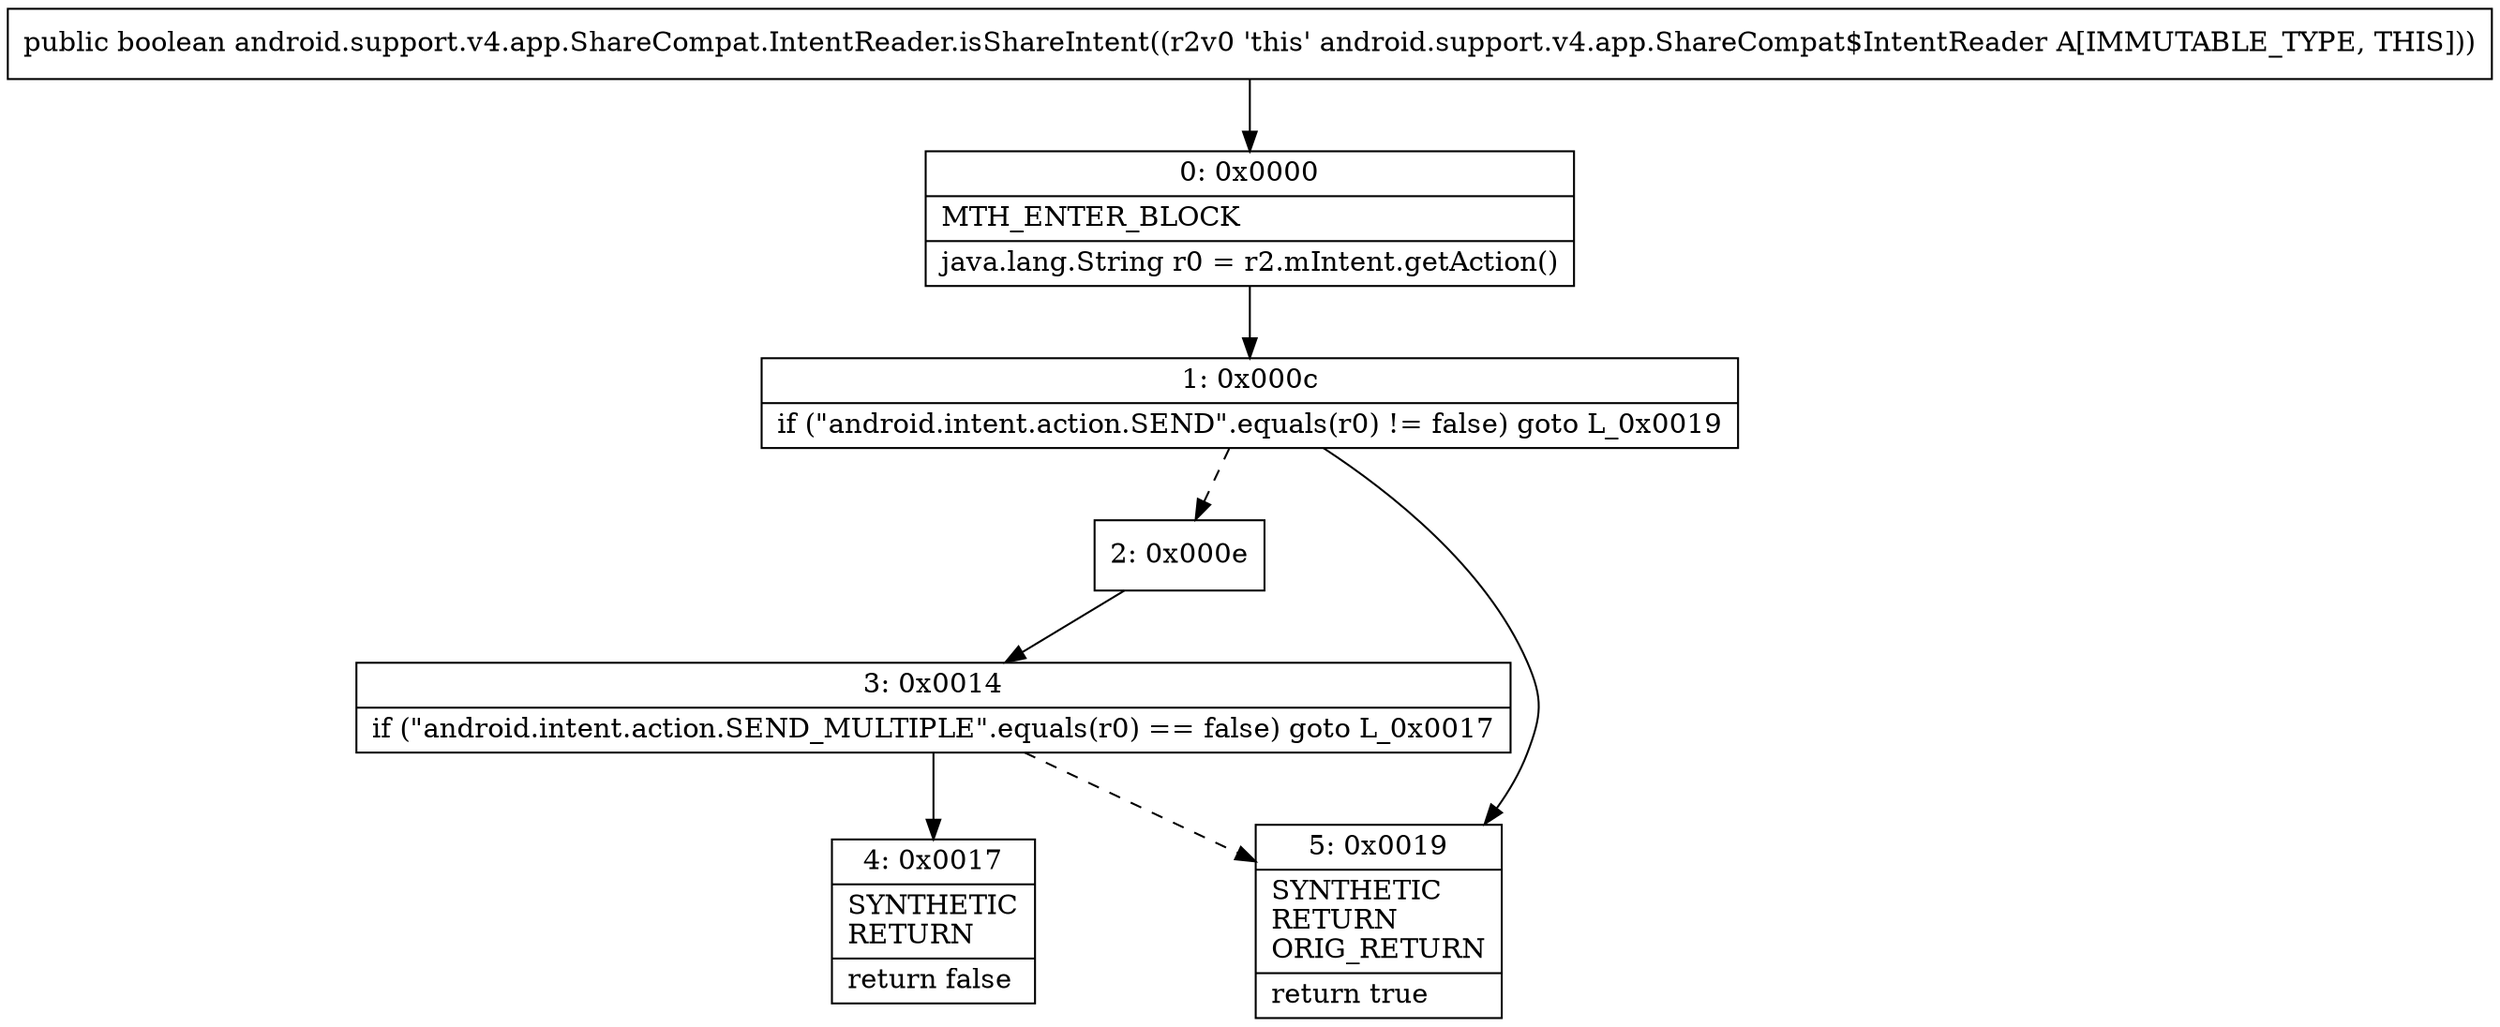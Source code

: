 digraph "CFG forandroid.support.v4.app.ShareCompat.IntentReader.isShareIntent()Z" {
Node_0 [shape=record,label="{0\:\ 0x0000|MTH_ENTER_BLOCK\l|java.lang.String r0 = r2.mIntent.getAction()\l}"];
Node_1 [shape=record,label="{1\:\ 0x000c|if (\"android.intent.action.SEND\".equals(r0) != false) goto L_0x0019\l}"];
Node_2 [shape=record,label="{2\:\ 0x000e}"];
Node_3 [shape=record,label="{3\:\ 0x0014|if (\"android.intent.action.SEND_MULTIPLE\".equals(r0) == false) goto L_0x0017\l}"];
Node_4 [shape=record,label="{4\:\ 0x0017|SYNTHETIC\lRETURN\l|return false\l}"];
Node_5 [shape=record,label="{5\:\ 0x0019|SYNTHETIC\lRETURN\lORIG_RETURN\l|return true\l}"];
MethodNode[shape=record,label="{public boolean android.support.v4.app.ShareCompat.IntentReader.isShareIntent((r2v0 'this' android.support.v4.app.ShareCompat$IntentReader A[IMMUTABLE_TYPE, THIS])) }"];
MethodNode -> Node_0;
Node_0 -> Node_1;
Node_1 -> Node_2[style=dashed];
Node_1 -> Node_5;
Node_2 -> Node_3;
Node_3 -> Node_4;
Node_3 -> Node_5[style=dashed];
}

